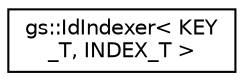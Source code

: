 digraph "Graphical Class Hierarchy"
{
 // LATEX_PDF_SIZE
  edge [fontname="Helvetica",fontsize="10",labelfontname="Helvetica",labelfontsize="10"];
  node [fontname="Helvetica",fontsize="10",shape=record];
  rankdir="LR";
  Node0 [label="gs::IdIndexer\< KEY\l_T, INDEX_T \>",height=0.2,width=0.4,color="black", fillcolor="white", style="filled",URL="$classgs_1_1IdIndexer.html",tooltip=" "];
}
